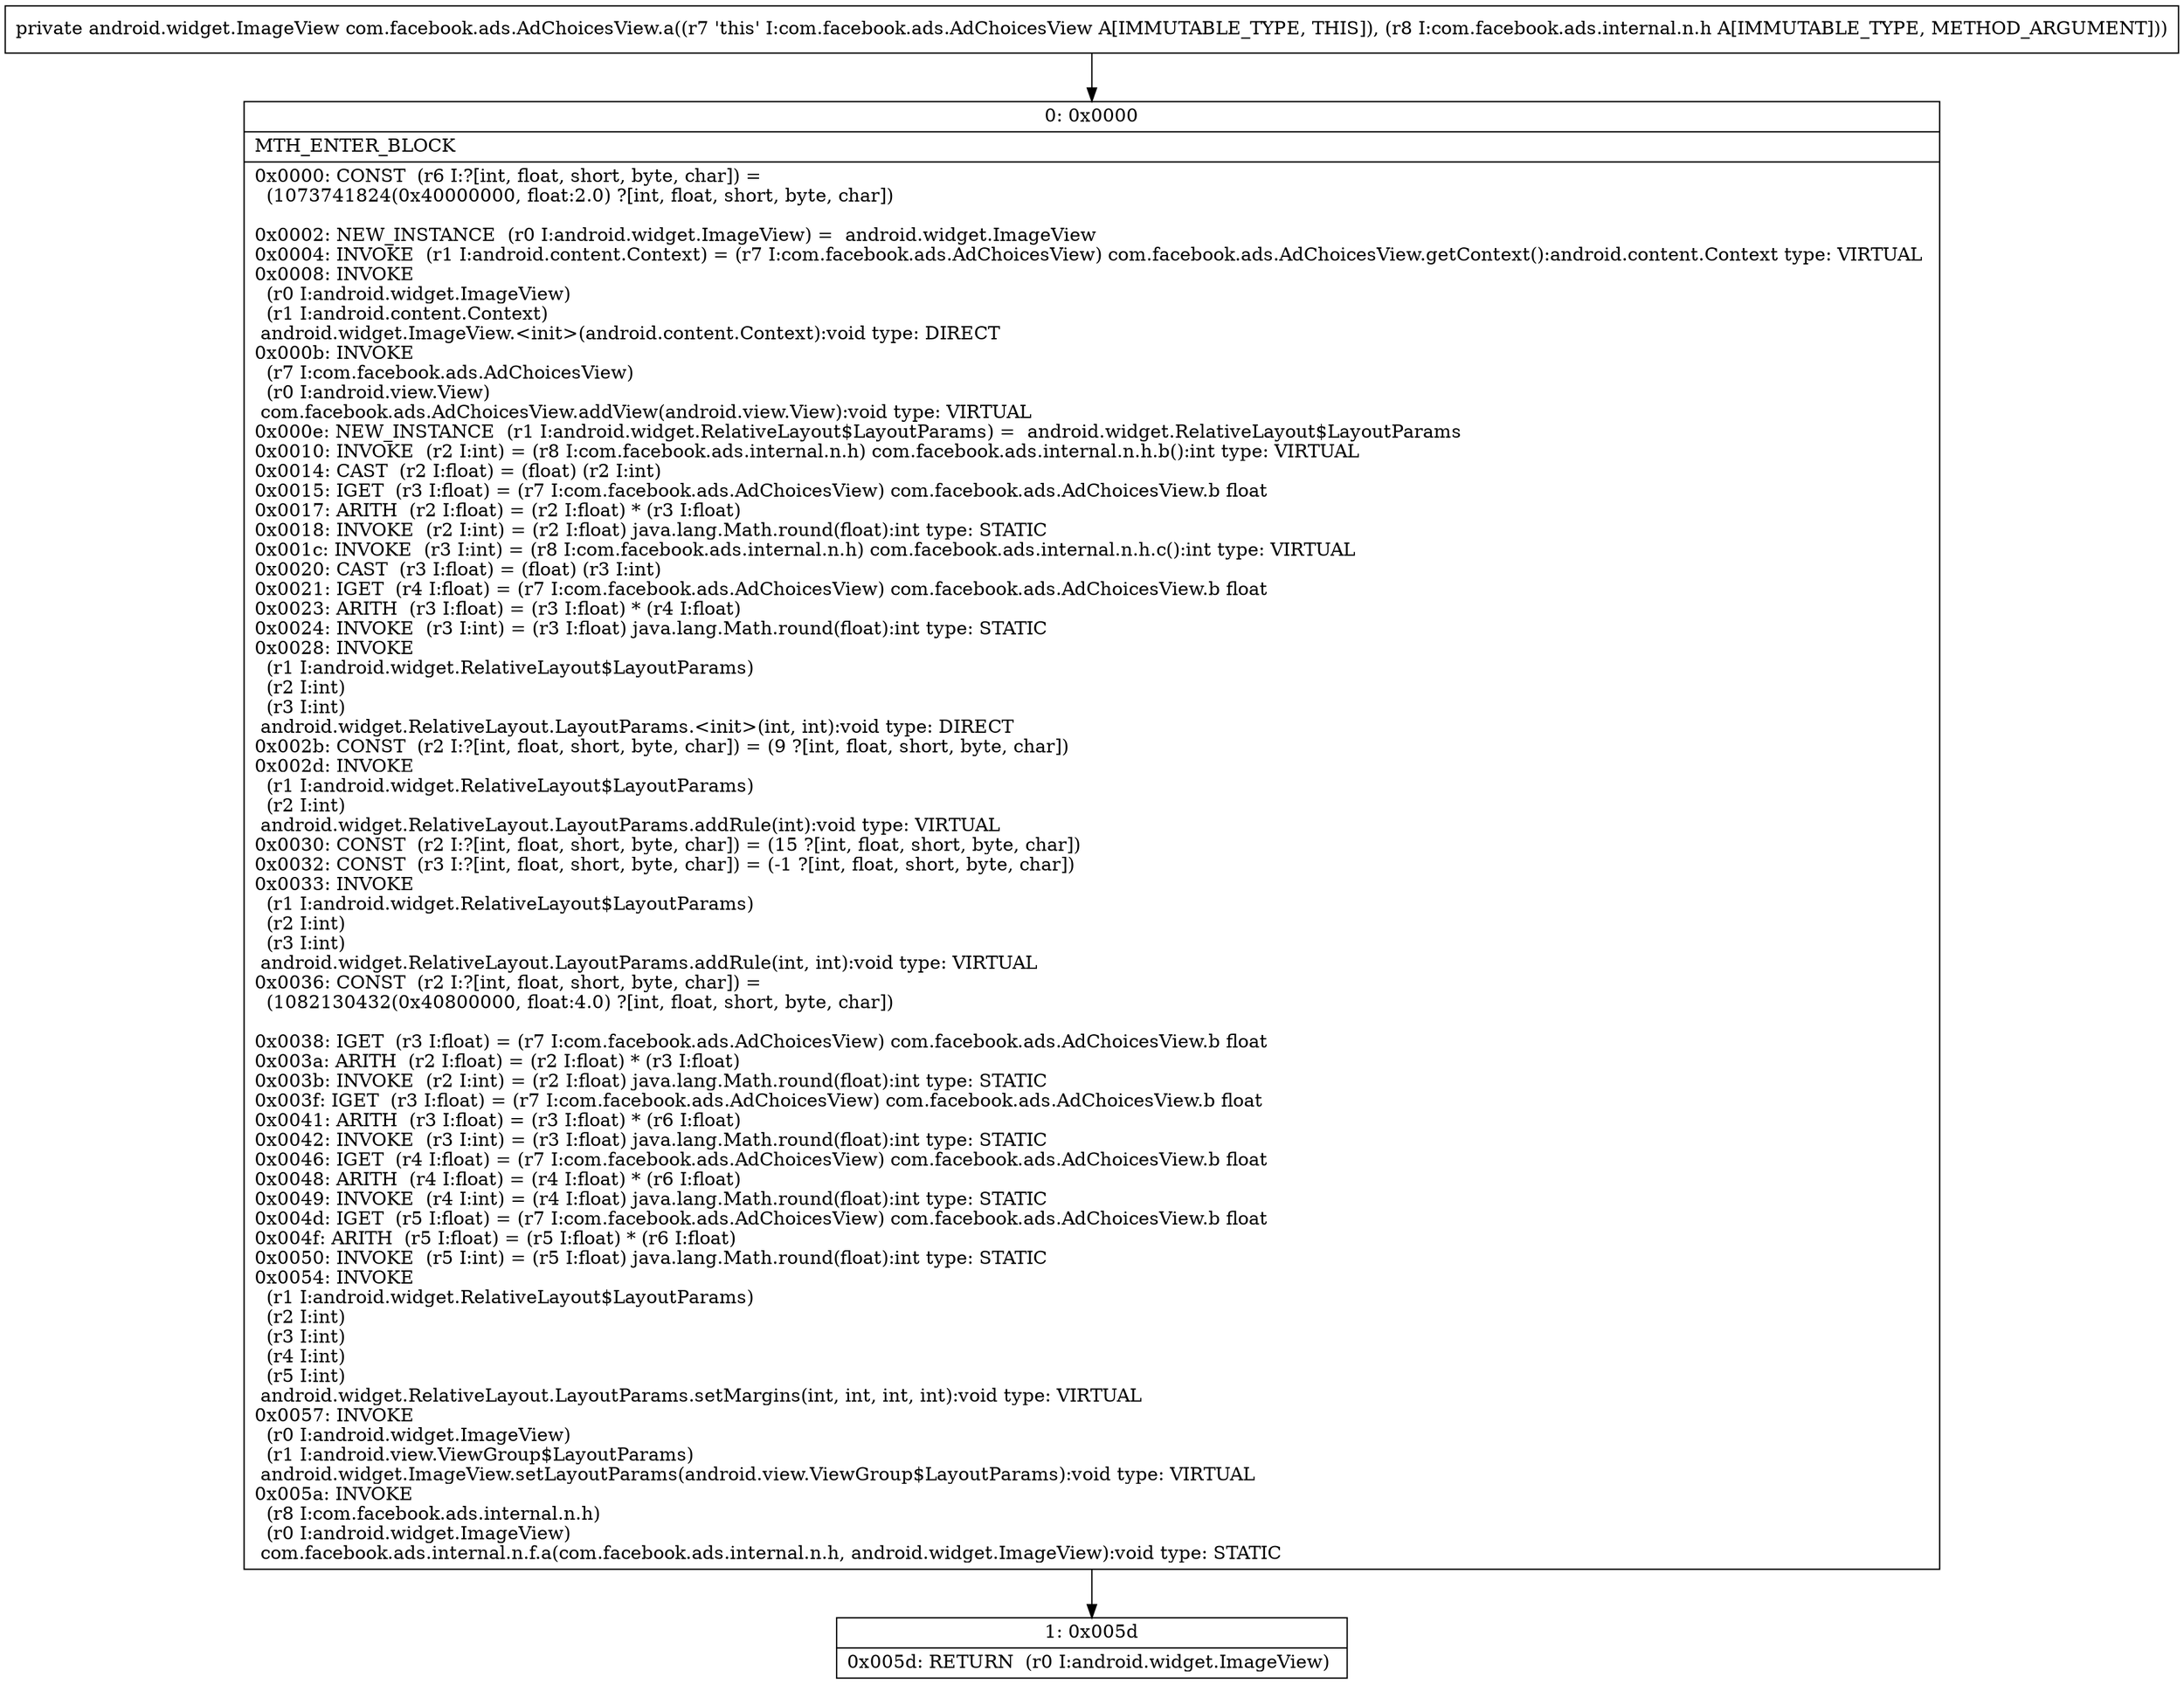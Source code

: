 digraph "CFG forcom.facebook.ads.AdChoicesView.a(Lcom\/facebook\/ads\/internal\/n\/h;)Landroid\/widget\/ImageView;" {
Node_0 [shape=record,label="{0\:\ 0x0000|MTH_ENTER_BLOCK\l|0x0000: CONST  (r6 I:?[int, float, short, byte, char]) = \l  (1073741824(0x40000000, float:2.0) ?[int, float, short, byte, char])\l \l0x0002: NEW_INSTANCE  (r0 I:android.widget.ImageView) =  android.widget.ImageView \l0x0004: INVOKE  (r1 I:android.content.Context) = (r7 I:com.facebook.ads.AdChoicesView) com.facebook.ads.AdChoicesView.getContext():android.content.Context type: VIRTUAL \l0x0008: INVOKE  \l  (r0 I:android.widget.ImageView)\l  (r1 I:android.content.Context)\l android.widget.ImageView.\<init\>(android.content.Context):void type: DIRECT \l0x000b: INVOKE  \l  (r7 I:com.facebook.ads.AdChoicesView)\l  (r0 I:android.view.View)\l com.facebook.ads.AdChoicesView.addView(android.view.View):void type: VIRTUAL \l0x000e: NEW_INSTANCE  (r1 I:android.widget.RelativeLayout$LayoutParams) =  android.widget.RelativeLayout$LayoutParams \l0x0010: INVOKE  (r2 I:int) = (r8 I:com.facebook.ads.internal.n.h) com.facebook.ads.internal.n.h.b():int type: VIRTUAL \l0x0014: CAST  (r2 I:float) = (float) (r2 I:int) \l0x0015: IGET  (r3 I:float) = (r7 I:com.facebook.ads.AdChoicesView) com.facebook.ads.AdChoicesView.b float \l0x0017: ARITH  (r2 I:float) = (r2 I:float) * (r3 I:float) \l0x0018: INVOKE  (r2 I:int) = (r2 I:float) java.lang.Math.round(float):int type: STATIC \l0x001c: INVOKE  (r3 I:int) = (r8 I:com.facebook.ads.internal.n.h) com.facebook.ads.internal.n.h.c():int type: VIRTUAL \l0x0020: CAST  (r3 I:float) = (float) (r3 I:int) \l0x0021: IGET  (r4 I:float) = (r7 I:com.facebook.ads.AdChoicesView) com.facebook.ads.AdChoicesView.b float \l0x0023: ARITH  (r3 I:float) = (r3 I:float) * (r4 I:float) \l0x0024: INVOKE  (r3 I:int) = (r3 I:float) java.lang.Math.round(float):int type: STATIC \l0x0028: INVOKE  \l  (r1 I:android.widget.RelativeLayout$LayoutParams)\l  (r2 I:int)\l  (r3 I:int)\l android.widget.RelativeLayout.LayoutParams.\<init\>(int, int):void type: DIRECT \l0x002b: CONST  (r2 I:?[int, float, short, byte, char]) = (9 ?[int, float, short, byte, char]) \l0x002d: INVOKE  \l  (r1 I:android.widget.RelativeLayout$LayoutParams)\l  (r2 I:int)\l android.widget.RelativeLayout.LayoutParams.addRule(int):void type: VIRTUAL \l0x0030: CONST  (r2 I:?[int, float, short, byte, char]) = (15 ?[int, float, short, byte, char]) \l0x0032: CONST  (r3 I:?[int, float, short, byte, char]) = (\-1 ?[int, float, short, byte, char]) \l0x0033: INVOKE  \l  (r1 I:android.widget.RelativeLayout$LayoutParams)\l  (r2 I:int)\l  (r3 I:int)\l android.widget.RelativeLayout.LayoutParams.addRule(int, int):void type: VIRTUAL \l0x0036: CONST  (r2 I:?[int, float, short, byte, char]) = \l  (1082130432(0x40800000, float:4.0) ?[int, float, short, byte, char])\l \l0x0038: IGET  (r3 I:float) = (r7 I:com.facebook.ads.AdChoicesView) com.facebook.ads.AdChoicesView.b float \l0x003a: ARITH  (r2 I:float) = (r2 I:float) * (r3 I:float) \l0x003b: INVOKE  (r2 I:int) = (r2 I:float) java.lang.Math.round(float):int type: STATIC \l0x003f: IGET  (r3 I:float) = (r7 I:com.facebook.ads.AdChoicesView) com.facebook.ads.AdChoicesView.b float \l0x0041: ARITH  (r3 I:float) = (r3 I:float) * (r6 I:float) \l0x0042: INVOKE  (r3 I:int) = (r3 I:float) java.lang.Math.round(float):int type: STATIC \l0x0046: IGET  (r4 I:float) = (r7 I:com.facebook.ads.AdChoicesView) com.facebook.ads.AdChoicesView.b float \l0x0048: ARITH  (r4 I:float) = (r4 I:float) * (r6 I:float) \l0x0049: INVOKE  (r4 I:int) = (r4 I:float) java.lang.Math.round(float):int type: STATIC \l0x004d: IGET  (r5 I:float) = (r7 I:com.facebook.ads.AdChoicesView) com.facebook.ads.AdChoicesView.b float \l0x004f: ARITH  (r5 I:float) = (r5 I:float) * (r6 I:float) \l0x0050: INVOKE  (r5 I:int) = (r5 I:float) java.lang.Math.round(float):int type: STATIC \l0x0054: INVOKE  \l  (r1 I:android.widget.RelativeLayout$LayoutParams)\l  (r2 I:int)\l  (r3 I:int)\l  (r4 I:int)\l  (r5 I:int)\l android.widget.RelativeLayout.LayoutParams.setMargins(int, int, int, int):void type: VIRTUAL \l0x0057: INVOKE  \l  (r0 I:android.widget.ImageView)\l  (r1 I:android.view.ViewGroup$LayoutParams)\l android.widget.ImageView.setLayoutParams(android.view.ViewGroup$LayoutParams):void type: VIRTUAL \l0x005a: INVOKE  \l  (r8 I:com.facebook.ads.internal.n.h)\l  (r0 I:android.widget.ImageView)\l com.facebook.ads.internal.n.f.a(com.facebook.ads.internal.n.h, android.widget.ImageView):void type: STATIC \l}"];
Node_1 [shape=record,label="{1\:\ 0x005d|0x005d: RETURN  (r0 I:android.widget.ImageView) \l}"];
MethodNode[shape=record,label="{private android.widget.ImageView com.facebook.ads.AdChoicesView.a((r7 'this' I:com.facebook.ads.AdChoicesView A[IMMUTABLE_TYPE, THIS]), (r8 I:com.facebook.ads.internal.n.h A[IMMUTABLE_TYPE, METHOD_ARGUMENT])) }"];
MethodNode -> Node_0;
Node_0 -> Node_1;
}

